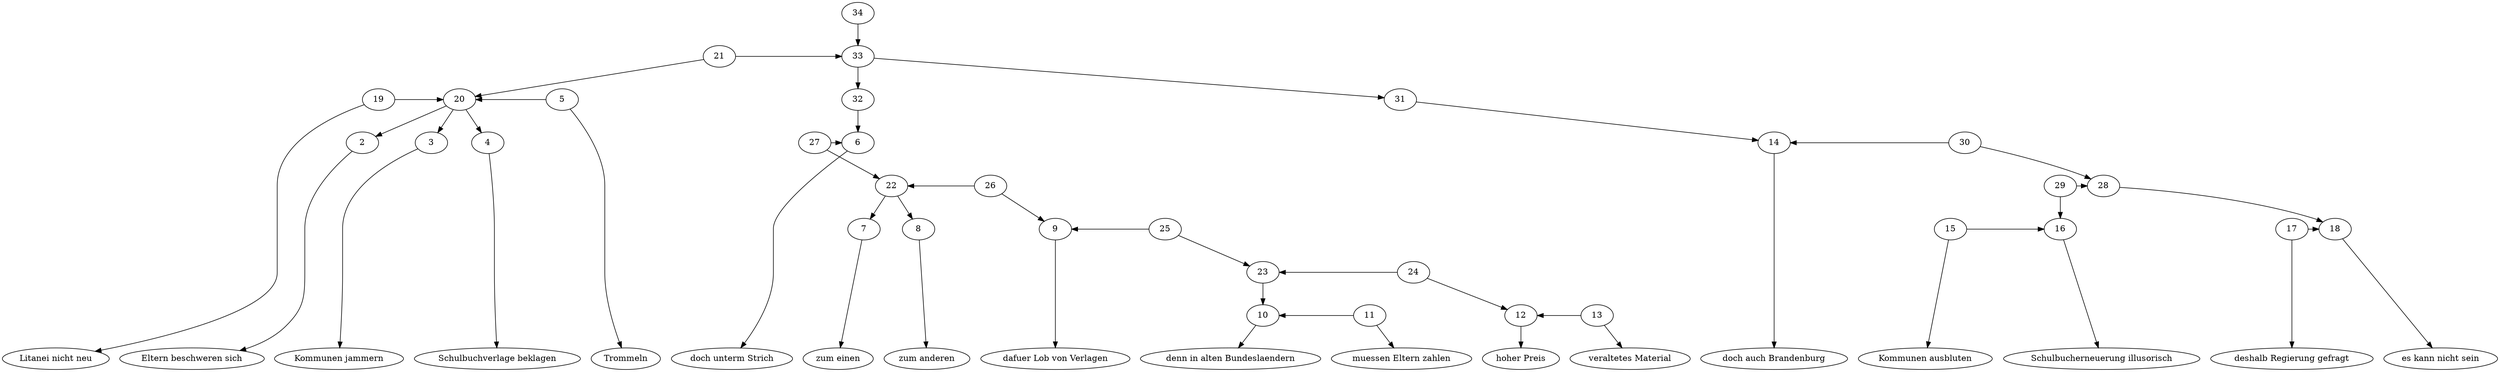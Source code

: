 digraph "manual-00002" {
	node [label="\N"];

	subgraph rank_0 {
		graph [rank=same];
		34;
	}

	subgraph rank_1 {
		graph [rank=same];
		21;
		33;
	}

	subgraph rank_2 {
		graph [rank=same];
		19;
		20;
		5;
		32;
		31;
	}

	subgraph rank_3 {
		graph [rank=same];
		2;
		3;
		4;
		6;
		27;
		14;
		30;
	}

	subgraph rank_4 {
		graph [rank=same];
		22;
		26;
		29;
		28;
	}

	subgraph rank_5 {
		graph [rank=same];
		7;
		8;
		9;
		25;
		15;
		16;
		17;
		18;
	}

	subgraph rank_6 {
		graph [rank=same];
		23;
		24;
	}

	subgraph rank_7 {
		graph [rank=same];
		10;
		11;
		12;
		13;
	}

	subgraph tokens {
		graph [rank=same];
		t_19 [label="Litanei nicht neu"];
		t_2 [label="Eltern beschweren sich"];
        t_3 [label="Kommunen jammern"];
        t_4 [label="Schulbuchverlage beklagen"];
        t_5 [label="Trommeln"];
        t_6 [label="doch unterm Strich"];
        t_7 [label="zum einen"];
        t_8 [label="zum anderen"];
        t_9 [label="dafuer Lob von Verlagen"];
        t_10 [label="denn in alten Bundeslaendern"];
        t_11 [label="muessen Eltern zahlen"];
        t_12 [label="hoher Preis"];
        t_13 [label="veraltetes Material"];
        t_14 [label="doch auch Brandenburg"];
        t_15 [label="Kommunen ausbluten"];
        t_16 [label="Schulbucherneuerung illusorisch"];
        t_17 [label="deshalb Regierung gefragt"];
        t_18 [label="es kann nicht sein"];
	}



34 -> 33;

21 -> 33;
21 -> 20;
33 -> 32;
33 -> 31;

19 -> 20;
5 -> 20;
20 -> 2;
20 -> 3;
20 -> 4;
32 -> 6;
31 -> 14;

27 -> 6;
30 -> 14;
27 -> 22;
30 -> 28;

26 -> 22; 
29 -> 28;
22 -> 7;
22 -> 8;
26 -> 9;
29 -> 16;
28 -> 18;

25 -> 9;
25 -> 23;
15 -> 16;
17 -> 18;

24 -> 23;
23 -> 10;
24 -> 12;

11 -> 10;
13 -> 12;


2 -> t_2;
3 -> t_3;
4 -> t_4;
5 -> t_5;
6 -> t_6;
7 -> t_7;
8 -> t_8;
9 -> t_9;
10 -> t_10;
11 -> t_11;
12 -> t_12;
13 -> t_13;
14 -> t_14;
15 -> t_15;
16 -> t_16;
17 -> t_17;
18 -> t_18;
19 -> t_19;

t_19 -> t_2 [style=invis, weight=10];
t_2 -> t_3 [style=invis, weight=10];
t_3 -> t_4 [style=invis, weight=10];
t_4 -> t_5 [style=invis, weight=10];
t_5 -> t_6 [style=invis, weight=10];
t_6 -> t_7 [style=invis, weight=10];
t_7 -> t_8 [style=invis, weight=10];
t_8 -> t_9 [style=invis, weight=10];
t_9 -> t_10 [style=invis, weight=10];
t_10 -> t_11 [style=invis, weight=10];
t_11 -> t_12 [style=invis, weight=10];
t_12 -> t_13 [style=invis, weight=10];
t_13 -> t_14 [style=invis, weight=10];
t_14 -> t_15 [style=invis, weight=10];
t_15 -> t_16 [style=invis, weight=10];
t_16 -> t_17 [style=invis, weight=10];
t_17 -> t_18 [style=invis, weight=10];


}

